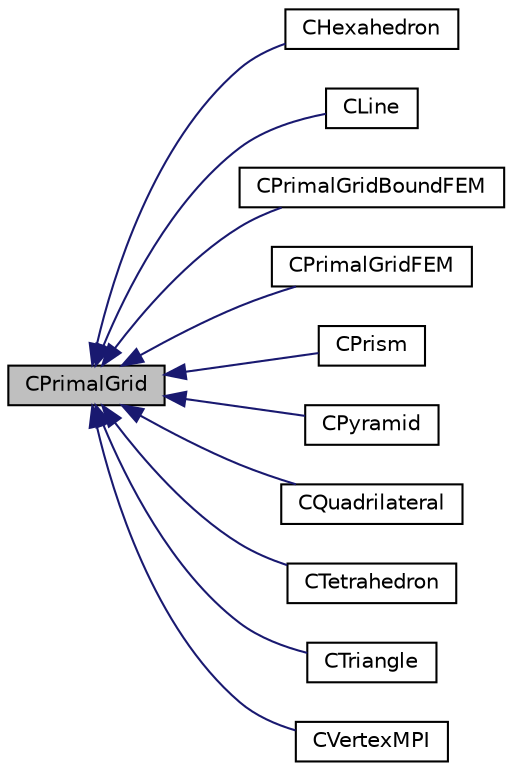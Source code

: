 digraph "CPrimalGrid"
{
  edge [fontname="Helvetica",fontsize="10",labelfontname="Helvetica",labelfontsize="10"];
  node [fontname="Helvetica",fontsize="10",shape=record];
  rankdir="LR";
  Node0 [label="CPrimalGrid",height=0.2,width=0.4,color="black", fillcolor="grey75", style="filled", fontcolor="black"];
  Node0 -> Node1 [dir="back",color="midnightblue",fontsize="10",style="solid",fontname="Helvetica"];
  Node1 [label="CHexahedron",height=0.2,width=0.4,color="black", fillcolor="white", style="filled",URL="$class_c_hexahedron.html",tooltip="Class for hexahedron element definition. "];
  Node0 -> Node2 [dir="back",color="midnightblue",fontsize="10",style="solid",fontname="Helvetica"];
  Node2 [label="CLine",height=0.2,width=0.4,color="black", fillcolor="white", style="filled",URL="$class_c_line.html",tooltip="Class for line element definition. "];
  Node0 -> Node3 [dir="back",color="midnightblue",fontsize="10",style="solid",fontname="Helvetica"];
  Node3 [label="CPrimalGridBoundFEM",height=0.2,width=0.4,color="black", fillcolor="white", style="filled",URL="$class_c_primal_grid_bound_f_e_m.html",tooltip="Class to define primal grid boundary element for the FEM solver. "];
  Node0 -> Node4 [dir="back",color="midnightblue",fontsize="10",style="solid",fontname="Helvetica"];
  Node4 [label="CPrimalGridFEM",height=0.2,width=0.4,color="black", fillcolor="white", style="filled",URL="$class_c_primal_grid_f_e_m.html",tooltip="Class to define primal grid element for the FEM solver. "];
  Node0 -> Node5 [dir="back",color="midnightblue",fontsize="10",style="solid",fontname="Helvetica"];
  Node5 [label="CPrism",height=0.2,width=0.4,color="black", fillcolor="white", style="filled",URL="$class_c_prism.html",tooltip="Class for prism element definition. "];
  Node0 -> Node6 [dir="back",color="midnightblue",fontsize="10",style="solid",fontname="Helvetica"];
  Node6 [label="CPyramid",height=0.2,width=0.4,color="black", fillcolor="white", style="filled",URL="$class_c_pyramid.html",tooltip="Class for pyramid element definition. "];
  Node0 -> Node7 [dir="back",color="midnightblue",fontsize="10",style="solid",fontname="Helvetica"];
  Node7 [label="CQuadrilateral",height=0.2,width=0.4,color="black", fillcolor="white", style="filled",URL="$class_c_quadrilateral.html",tooltip="Class for quadrilateral element definition. "];
  Node0 -> Node8 [dir="back",color="midnightblue",fontsize="10",style="solid",fontname="Helvetica"];
  Node8 [label="CTetrahedron",height=0.2,width=0.4,color="black", fillcolor="white", style="filled",URL="$class_c_tetrahedron.html",tooltip="Class for tetrahedron element definition. "];
  Node0 -> Node9 [dir="back",color="midnightblue",fontsize="10",style="solid",fontname="Helvetica"];
  Node9 [label="CTriangle",height=0.2,width=0.4,color="black", fillcolor="white", style="filled",URL="$class_c_triangle.html",tooltip="Class for triangle element definition. "];
  Node0 -> Node10 [dir="back",color="midnightblue",fontsize="10",style="solid",fontname="Helvetica"];
  Node10 [label="CVertexMPI",height=0.2,width=0.4,color="black", fillcolor="white", style="filled",URL="$class_c_vertex_m_p_i.html",tooltip="Class for vertex element definition. This kind of element is used in the parallelization stuff..."];
}
